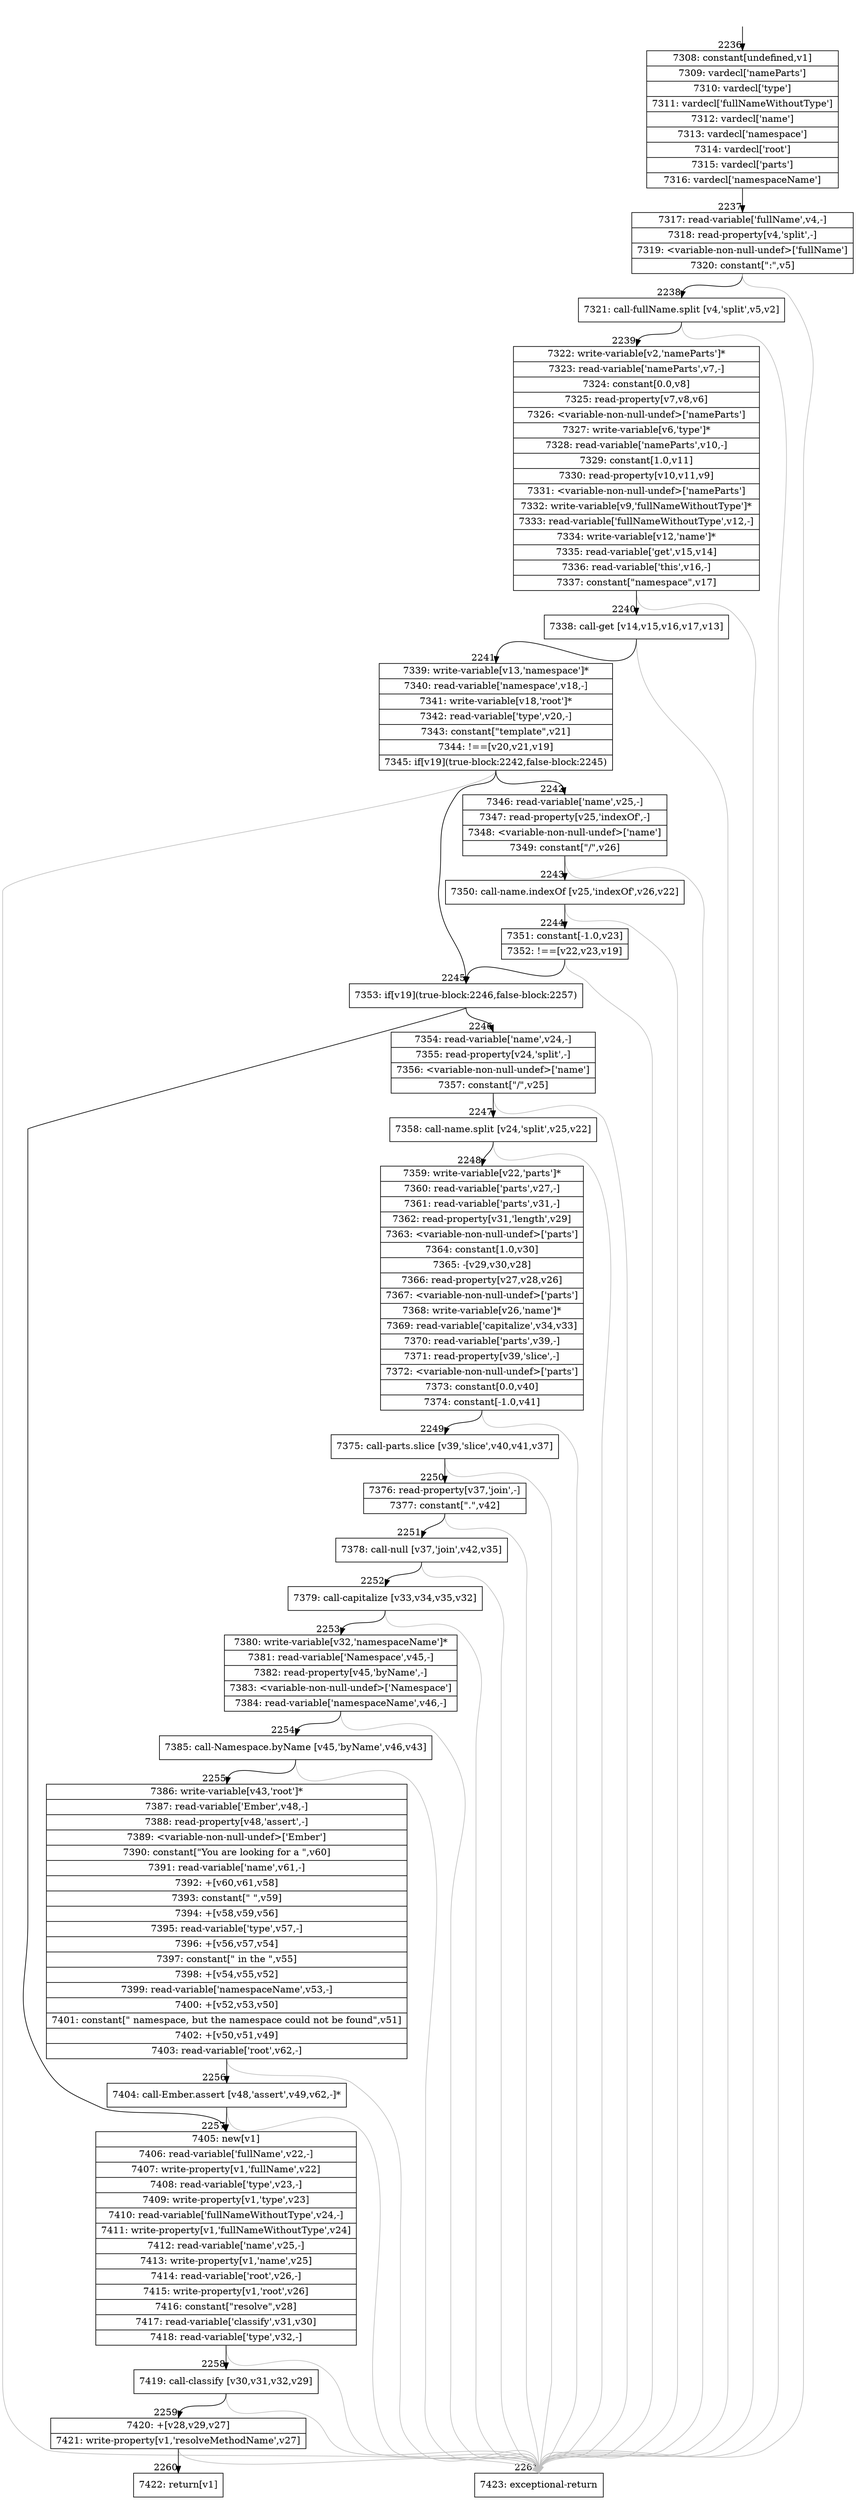 digraph {
rankdir="TD"
BB_entry172[shape=none,label=""];
BB_entry172 -> BB2236 [tailport=s, headport=n, headlabel="    2236"]
BB2236 [shape=record label="{7308: constant[undefined,v1]|7309: vardecl['nameParts']|7310: vardecl['type']|7311: vardecl['fullNameWithoutType']|7312: vardecl['name']|7313: vardecl['namespace']|7314: vardecl['root']|7315: vardecl['parts']|7316: vardecl['namespaceName']}" ] 
BB2236 -> BB2237 [tailport=s, headport=n, headlabel="      2237"]
BB2237 [shape=record label="{7317: read-variable['fullName',v4,-]|7318: read-property[v4,'split',-]|7319: \<variable-non-null-undef\>['fullName']|7320: constant[\":\",v5]}" ] 
BB2237 -> BB2238 [tailport=s, headport=n, headlabel="      2238"]
BB2237 -> BB2261 [tailport=s, headport=n, color=gray, headlabel="      2261"]
BB2238 [shape=record label="{7321: call-fullName.split [v4,'split',v5,v2]}" ] 
BB2238 -> BB2239 [tailport=s, headport=n, headlabel="      2239"]
BB2238 -> BB2261 [tailport=s, headport=n, color=gray]
BB2239 [shape=record label="{7322: write-variable[v2,'nameParts']*|7323: read-variable['nameParts',v7,-]|7324: constant[0.0,v8]|7325: read-property[v7,v8,v6]|7326: \<variable-non-null-undef\>['nameParts']|7327: write-variable[v6,'type']*|7328: read-variable['nameParts',v10,-]|7329: constant[1.0,v11]|7330: read-property[v10,v11,v9]|7331: \<variable-non-null-undef\>['nameParts']|7332: write-variable[v9,'fullNameWithoutType']*|7333: read-variable['fullNameWithoutType',v12,-]|7334: write-variable[v12,'name']*|7335: read-variable['get',v15,v14]|7336: read-variable['this',v16,-]|7337: constant[\"namespace\",v17]}" ] 
BB2239 -> BB2240 [tailport=s, headport=n, headlabel="      2240"]
BB2239 -> BB2261 [tailport=s, headport=n, color=gray]
BB2240 [shape=record label="{7338: call-get [v14,v15,v16,v17,v13]}" ] 
BB2240 -> BB2241 [tailport=s, headport=n, headlabel="      2241"]
BB2240 -> BB2261 [tailport=s, headport=n, color=gray]
BB2241 [shape=record label="{7339: write-variable[v13,'namespace']*|7340: read-variable['namespace',v18,-]|7341: write-variable[v18,'root']*|7342: read-variable['type',v20,-]|7343: constant[\"template\",v21]|7344: !==[v20,v21,v19]|7345: if[v19](true-block:2242,false-block:2245)}" ] 
BB2241 -> BB2245 [tailport=s, headport=n, headlabel="      2245"]
BB2241 -> BB2242 [tailport=s, headport=n, headlabel="      2242"]
BB2241 -> BB2261 [tailport=s, headport=n, color=gray]
BB2242 [shape=record label="{7346: read-variable['name',v25,-]|7347: read-property[v25,'indexOf',-]|7348: \<variable-non-null-undef\>['name']|7349: constant[\"/\",v26]}" ] 
BB2242 -> BB2243 [tailport=s, headport=n, headlabel="      2243"]
BB2242 -> BB2261 [tailport=s, headport=n, color=gray]
BB2243 [shape=record label="{7350: call-name.indexOf [v25,'indexOf',v26,v22]}" ] 
BB2243 -> BB2244 [tailport=s, headport=n, headlabel="      2244"]
BB2243 -> BB2261 [tailport=s, headport=n, color=gray]
BB2244 [shape=record label="{7351: constant[-1.0,v23]|7352: !==[v22,v23,v19]}" ] 
BB2244 -> BB2245 [tailport=s, headport=n]
BB2244 -> BB2261 [tailport=s, headport=n, color=gray]
BB2245 [shape=record label="{7353: if[v19](true-block:2246,false-block:2257)}" ] 
BB2245 -> BB2246 [tailport=s, headport=n, headlabel="      2246"]
BB2245 -> BB2257 [tailport=s, headport=n, headlabel="      2257"]
BB2246 [shape=record label="{7354: read-variable['name',v24,-]|7355: read-property[v24,'split',-]|7356: \<variable-non-null-undef\>['name']|7357: constant[\"/\",v25]}" ] 
BB2246 -> BB2247 [tailport=s, headport=n, headlabel="      2247"]
BB2246 -> BB2261 [tailport=s, headport=n, color=gray]
BB2247 [shape=record label="{7358: call-name.split [v24,'split',v25,v22]}" ] 
BB2247 -> BB2248 [tailport=s, headport=n, headlabel="      2248"]
BB2247 -> BB2261 [tailport=s, headport=n, color=gray]
BB2248 [shape=record label="{7359: write-variable[v22,'parts']*|7360: read-variable['parts',v27,-]|7361: read-variable['parts',v31,-]|7362: read-property[v31,'length',v29]|7363: \<variable-non-null-undef\>['parts']|7364: constant[1.0,v30]|7365: -[v29,v30,v28]|7366: read-property[v27,v28,v26]|7367: \<variable-non-null-undef\>['parts']|7368: write-variable[v26,'name']*|7369: read-variable['capitalize',v34,v33]|7370: read-variable['parts',v39,-]|7371: read-property[v39,'slice',-]|7372: \<variable-non-null-undef\>['parts']|7373: constant[0.0,v40]|7374: constant[-1.0,v41]}" ] 
BB2248 -> BB2249 [tailport=s, headport=n, headlabel="      2249"]
BB2248 -> BB2261 [tailport=s, headport=n, color=gray]
BB2249 [shape=record label="{7375: call-parts.slice [v39,'slice',v40,v41,v37]}" ] 
BB2249 -> BB2250 [tailport=s, headport=n, headlabel="      2250"]
BB2249 -> BB2261 [tailport=s, headport=n, color=gray]
BB2250 [shape=record label="{7376: read-property[v37,'join',-]|7377: constant[\".\",v42]}" ] 
BB2250 -> BB2251 [tailport=s, headport=n, headlabel="      2251"]
BB2250 -> BB2261 [tailport=s, headport=n, color=gray]
BB2251 [shape=record label="{7378: call-null [v37,'join',v42,v35]}" ] 
BB2251 -> BB2252 [tailport=s, headport=n, headlabel="      2252"]
BB2251 -> BB2261 [tailport=s, headport=n, color=gray]
BB2252 [shape=record label="{7379: call-capitalize [v33,v34,v35,v32]}" ] 
BB2252 -> BB2253 [tailport=s, headport=n, headlabel="      2253"]
BB2252 -> BB2261 [tailport=s, headport=n, color=gray]
BB2253 [shape=record label="{7380: write-variable[v32,'namespaceName']*|7381: read-variable['Namespace',v45,-]|7382: read-property[v45,'byName',-]|7383: \<variable-non-null-undef\>['Namespace']|7384: read-variable['namespaceName',v46,-]}" ] 
BB2253 -> BB2254 [tailport=s, headport=n, headlabel="      2254"]
BB2253 -> BB2261 [tailport=s, headport=n, color=gray]
BB2254 [shape=record label="{7385: call-Namespace.byName [v45,'byName',v46,v43]}" ] 
BB2254 -> BB2255 [tailport=s, headport=n, headlabel="      2255"]
BB2254 -> BB2261 [tailport=s, headport=n, color=gray]
BB2255 [shape=record label="{7386: write-variable[v43,'root']*|7387: read-variable['Ember',v48,-]|7388: read-property[v48,'assert',-]|7389: \<variable-non-null-undef\>['Ember']|7390: constant[\"You are looking for a \",v60]|7391: read-variable['name',v61,-]|7392: +[v60,v61,v58]|7393: constant[\" \",v59]|7394: +[v58,v59,v56]|7395: read-variable['type',v57,-]|7396: +[v56,v57,v54]|7397: constant[\" in the \",v55]|7398: +[v54,v55,v52]|7399: read-variable['namespaceName',v53,-]|7400: +[v52,v53,v50]|7401: constant[\" namespace, but the namespace could not be found\",v51]|7402: +[v50,v51,v49]|7403: read-variable['root',v62,-]}" ] 
BB2255 -> BB2256 [tailport=s, headport=n, headlabel="      2256"]
BB2255 -> BB2261 [tailport=s, headport=n, color=gray]
BB2256 [shape=record label="{7404: call-Ember.assert [v48,'assert',v49,v62,-]*}" ] 
BB2256 -> BB2257 [tailport=s, headport=n]
BB2256 -> BB2261 [tailport=s, headport=n, color=gray]
BB2257 [shape=record label="{7405: new[v1]|7406: read-variable['fullName',v22,-]|7407: write-property[v1,'fullName',v22]|7408: read-variable['type',v23,-]|7409: write-property[v1,'type',v23]|7410: read-variable['fullNameWithoutType',v24,-]|7411: write-property[v1,'fullNameWithoutType',v24]|7412: read-variable['name',v25,-]|7413: write-property[v1,'name',v25]|7414: read-variable['root',v26,-]|7415: write-property[v1,'root',v26]|7416: constant[\"resolve\",v28]|7417: read-variable['classify',v31,v30]|7418: read-variable['type',v32,-]}" ] 
BB2257 -> BB2258 [tailport=s, headport=n, headlabel="      2258"]
BB2257 -> BB2261 [tailport=s, headport=n, color=gray]
BB2258 [shape=record label="{7419: call-classify [v30,v31,v32,v29]}" ] 
BB2258 -> BB2259 [tailport=s, headport=n, headlabel="      2259"]
BB2258 -> BB2261 [tailport=s, headport=n, color=gray]
BB2259 [shape=record label="{7420: +[v28,v29,v27]|7421: write-property[v1,'resolveMethodName',v27]}" ] 
BB2259 -> BB2260 [tailport=s, headport=n, headlabel="      2260"]
BB2259 -> BB2261 [tailport=s, headport=n, color=gray]
BB2260 [shape=record label="{7422: return[v1]}" ] 
BB2261 [shape=record label="{7423: exceptional-return}" ] 
//#$~ 3719
}
